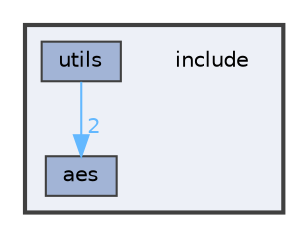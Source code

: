 digraph "include"
{
 // LATEX_PDF_SIZE
  bgcolor="transparent";
  edge [fontname=Helvetica,fontsize=10,labelfontname=Helvetica,labelfontsize=10];
  node [fontname=Helvetica,fontsize=10,shape=box,height=0.2,width=0.4];
  compound=true
  subgraph clusterdir_d44c64559bbebec7f509842c48db8b23 {
    graph [ bgcolor="#edf0f7", pencolor="grey25", label="", fontname=Helvetica,fontsize=10 style="filled,bold", URL="dir_d44c64559bbebec7f509842c48db8b23.html",tooltip=""]
    dir_d44c64559bbebec7f509842c48db8b23 [shape=plaintext, label="include"];
  dir_6593be8ea212a9ae871d336631da2c87 [label="aes", fillcolor="#a2b4d6", color="grey25", style="filled", URL="dir_6593be8ea212a9ae871d336631da2c87.html",tooltip=""];
  dir_821002d4f10779a80d4fb17bc32f21f1 [label="utils", fillcolor="#a2b4d6", color="grey25", style="filled", URL="dir_821002d4f10779a80d4fb17bc32f21f1.html",tooltip=""];
  }
  dir_821002d4f10779a80d4fb17bc32f21f1->dir_6593be8ea212a9ae871d336631da2c87 [headlabel="2", labeldistance=1.5 headhref="dir_000010_000000.html" href="dir_000010_000000.html" color="steelblue1" fontcolor="steelblue1"];
}
